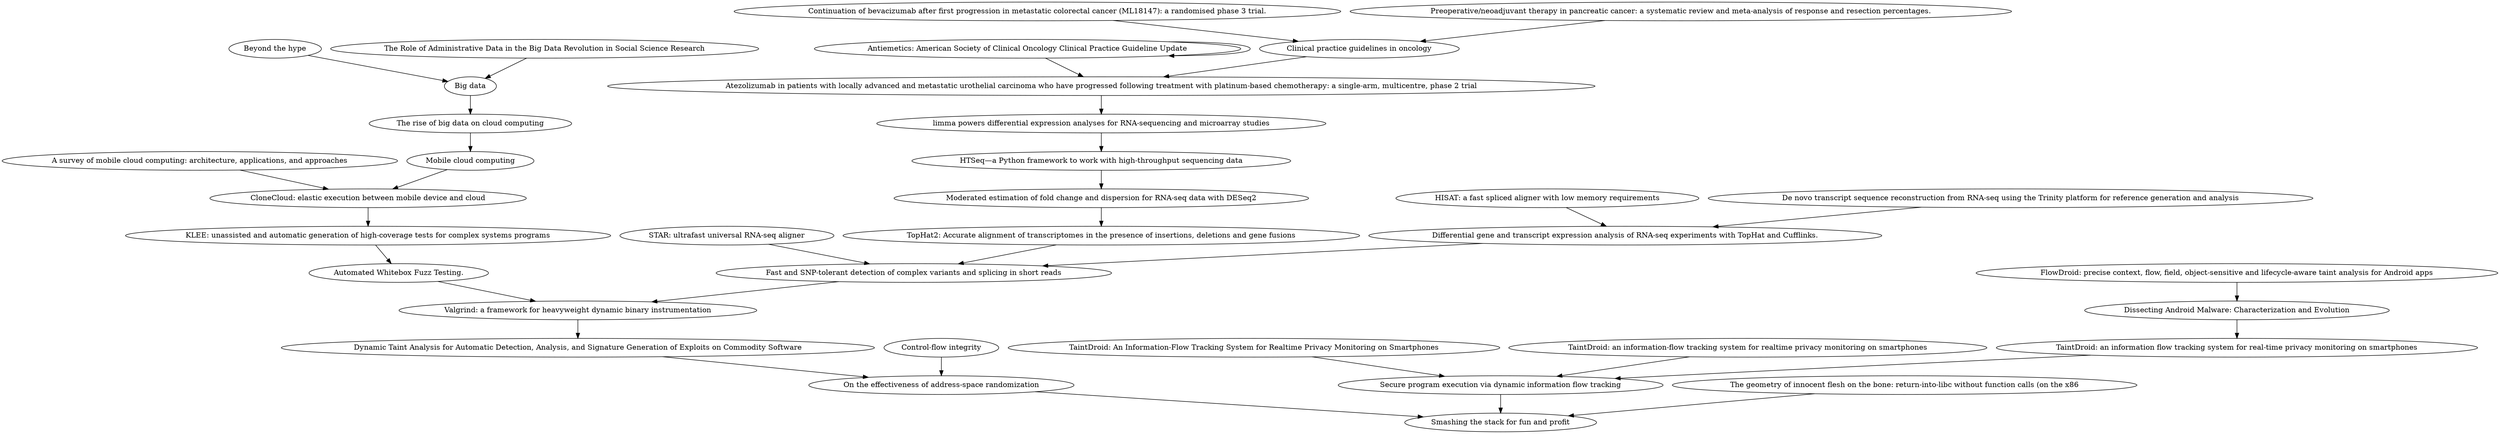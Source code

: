 digraph G {
		"Control-flow integrity" -> "On the effectiveness of address-space randomization";
		"Dynamic Taint Analysis for Automatic Detection, Analysis, and Signature Generation of Exploits on Commodity Software" -> "On the effectiveness of address-space randomization";
		"TaintDroid: an information-flow tracking system for realtime privacy monitoring on smartphones" -> "Secure program execution via dynamic information flow tracking";
		"TaintDroid: an information flow tracking system for real-time privacy monitoring on smartphones" -> "Secure program execution via dynamic information flow tracking";
		"TaintDroid: An Information-Flow Tracking System for Realtime Privacy Monitoring on Smartphones" -> "Secure program execution via dynamic information flow tracking";
		"Secure program execution via dynamic information flow tracking" -> "Smashing the stack for fun and profit";
		"On the effectiveness of address-space randomization" -> "Smashing the stack for fun and profit";
		"The geometry of innocent flesh on the bone: return-into-libc without function calls (on the x86" -> "Smashing the stack for fun and profit";
		"FlowDroid: precise context, flow, field, object-sensitive and lifecycle-aware taint analysis for Android apps" -> "Dissecting Android Malware: Characterization and Evolution";
		"HISAT: a fast spliced aligner with low memory requirements" -> "Differential gene and transcript expression analysis of RNA-seq experiments with TopHat and Cufflinks.";
		"De novo transcript sequence reconstruction from RNA-seq using the Trinity platform for reference generation and analysis" -> "Differential gene and transcript expression analysis of RNA-seq experiments with TopHat and Cufflinks.";
		"Valgrind: a framework for heavyweight dynamic binary instrumentation" -> "Dynamic Taint Analysis for Automatic Detection, Analysis, and Signature Generation of Exploits on Commodity Software";
		"Dissecting Android Malware: Characterization and Evolution" -> "TaintDroid: an information flow tracking system for real-time privacy monitoring on smartphones";
		"Automated Whitebox Fuzz Testing." -> "Valgrind: a framework for heavyweight dynamic binary instrumentation";
		"Fast and SNP-tolerant detection of complex variants and splicing in short reads" -> "Valgrind: a framework for heavyweight dynamic binary instrumentation";
		"STAR: ultrafast universal RNA-seq aligner" -> "Fast and SNP-tolerant detection of complex variants and splicing in short reads";
		"TopHat2: Accurate alignment of transcriptomes in the presence of insertions, deletions and gene fusions" -> "Fast and SNP-tolerant detection of complex variants and splicing in short reads";
		"Differential gene and transcript expression analysis of RNA-seq experiments with TopHat and Cufflinks." -> "Fast and SNP-tolerant detection of complex variants and splicing in short reads";
		"KLEE: unassisted and automatic generation of high-coverage tests for complex systems programs" -> "Automated Whitebox Fuzz Testing.";
		"CloneCloud: elastic execution between mobile device and cloud" -> "KLEE: unassisted and automatic generation of high-coverage tests for complex systems programs";
		"Moderated estimation of fold change and dispersion for RNA-seq data with DESeq2" -> "TopHat2: Accurate alignment of transcriptomes in the presence of insertions, deletions and gene fusions";
		"HTSeq—a Python framework to work with high-throughput sequencing data" -> "Moderated estimation of fold change and dispersion for RNA-seq data with DESeq2";
		"Atezolizumab in patients with locally advanced and metastatic urothelial carcinoma who have progressed following treatment with platinum-based chemotherapy: a single-arm, multicentre, phase 2 trial" -> "limma powers differential expression analyses for RNA-sequencing and microarray studies";
		"Mobile cloud computing" -> "CloneCloud: elastic execution between mobile device and cloud";
		"A survey of mobile cloud computing: architecture, applications, and approaches" -> "CloneCloud: elastic execution between mobile device and cloud";
		"limma powers differential expression analyses for RNA-sequencing and microarray studies" -> "HTSeq—a Python framework to work with high-throughput sequencing data";
		"The rise of big data on cloud computing" -> "Mobile cloud computing";
		"Big data" -> "The rise of big data on cloud computing";
		"Antiemetics: American Society of Clinical Oncology Clinical Practice Guideline Update" -> "Atezolizumab in patients with locally advanced and metastatic urothelial carcinoma who have progressed following treatment with platinum-based chemotherapy: a single-arm, multicentre, phase 2 trial";
		"Clinical practice guidelines in oncology" -> "Atezolizumab in patients with locally advanced and metastatic urothelial carcinoma who have progressed following treatment with platinum-based chemotherapy: a single-arm, multicentre, phase 2 trial";
		"Beyond the hype" -> "Big data";
		"The Role of Administrative Data in the Big Data Revolution in Social Science Research" -> "Big data";
		"Continuation of bevacizumab after first progression in metastatic colorectal cancer (ML18147): a randomised phase 3 trial." -> "Clinical practice guidelines in oncology";
		"Preoperative/neoadjuvant therapy in pancreatic cancer: a systematic review and meta-analysis of response and resection percentages." -> "Clinical practice guidelines in oncology";
		"Antiemetics: American Society of Clinical Oncology Clinical Practice Guideline Update" -> "Antiemetics: American Society of Clinical Oncology Clinical Practice Guideline Update";
}